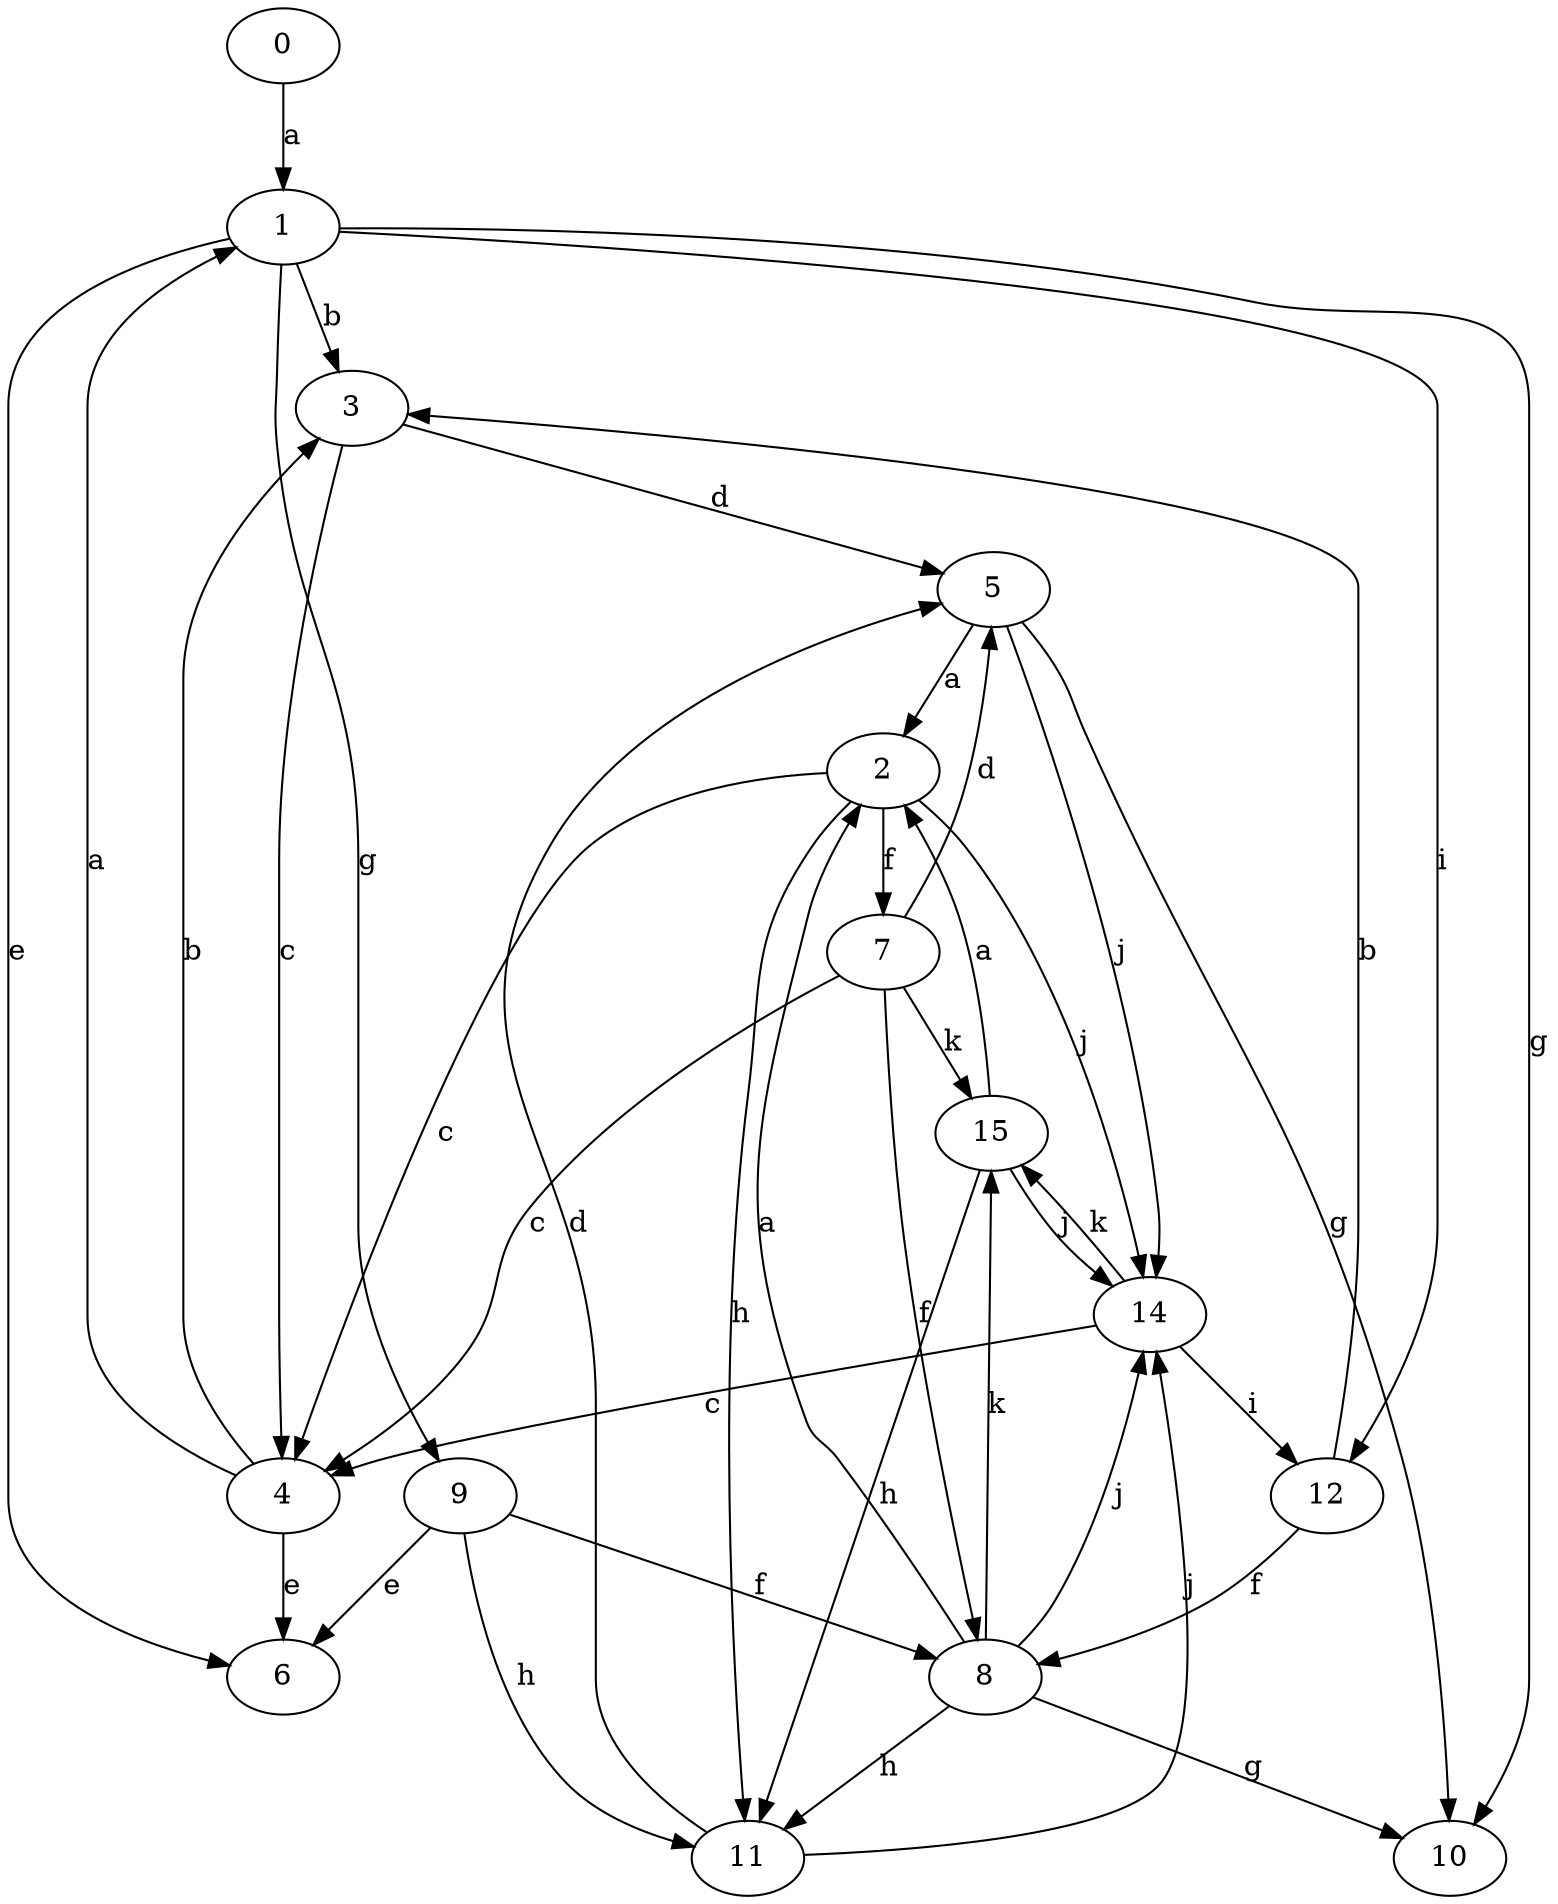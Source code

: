 strict digraph  {
1;
0;
2;
3;
4;
5;
6;
7;
8;
9;
10;
11;
12;
14;
15;
1 -> 3  [label=b];
1 -> 6  [label=e];
1 -> 9  [label=g];
1 -> 10  [label=g];
1 -> 12  [label=i];
0 -> 1  [label=a];
2 -> 4  [label=c];
2 -> 7  [label=f];
2 -> 11  [label=h];
2 -> 14  [label=j];
3 -> 4  [label=c];
3 -> 5  [label=d];
4 -> 1  [label=a];
4 -> 3  [label=b];
4 -> 6  [label=e];
5 -> 2  [label=a];
5 -> 10  [label=g];
5 -> 14  [label=j];
7 -> 4  [label=c];
7 -> 5  [label=d];
7 -> 8  [label=f];
7 -> 15  [label=k];
8 -> 2  [label=a];
8 -> 10  [label=g];
8 -> 11  [label=h];
8 -> 14  [label=j];
8 -> 15  [label=k];
9 -> 6  [label=e];
9 -> 8  [label=f];
9 -> 11  [label=h];
11 -> 5  [label=d];
11 -> 14  [label=j];
12 -> 3  [label=b];
12 -> 8  [label=f];
14 -> 4  [label=c];
14 -> 12  [label=i];
14 -> 15  [label=k];
15 -> 2  [label=a];
15 -> 11  [label=h];
15 -> 14  [label=j];
}

